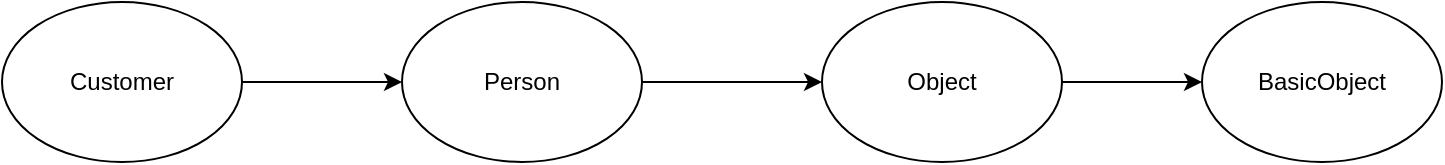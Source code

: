 <mxfile>
    <diagram id="Bgr3UQM6KNeqYuLS9pf-" name="Page-1">
        <mxGraphModel dx="1537" dy="749" grid="1" gridSize="10" guides="1" tooltips="1" connect="1" arrows="1" fold="1" page="1" pageScale="1" pageWidth="850" pageHeight="1100" math="0" shadow="0">
            <root>
                <mxCell id="0"/>
                <mxCell id="1" parent="0"/>
                <mxCell id="4" value="" style="edgeStyle=orthogonalEdgeStyle;rounded=0;orthogonalLoop=1;jettySize=auto;html=1;" edge="1" parent="1" source="2" target="3">
                    <mxGeometry relative="1" as="geometry"/>
                </mxCell>
                <mxCell id="2" value="Customer" style="ellipse;whiteSpace=wrap;html=1;" vertex="1" parent="1">
                    <mxGeometry x="50" y="520" width="120" height="80" as="geometry"/>
                </mxCell>
                <mxCell id="6" value="" style="edgeStyle=orthogonalEdgeStyle;rounded=0;orthogonalLoop=1;jettySize=auto;html=1;" edge="1" parent="1" source="3" target="5">
                    <mxGeometry relative="1" as="geometry"/>
                </mxCell>
                <mxCell id="3" value="Person" style="ellipse;whiteSpace=wrap;html=1;" vertex="1" parent="1">
                    <mxGeometry x="250" y="520" width="120" height="80" as="geometry"/>
                </mxCell>
                <mxCell id="8" value="" style="edgeStyle=orthogonalEdgeStyle;rounded=0;orthogonalLoop=1;jettySize=auto;html=1;" edge="1" parent="1" source="5" target="7">
                    <mxGeometry relative="1" as="geometry"/>
                </mxCell>
                <mxCell id="5" value="Object" style="ellipse;whiteSpace=wrap;html=1;" vertex="1" parent="1">
                    <mxGeometry x="460" y="520" width="120" height="80" as="geometry"/>
                </mxCell>
                <mxCell id="7" value="BasicObject" style="ellipse;whiteSpace=wrap;html=1;" vertex="1" parent="1">
                    <mxGeometry x="650" y="520" width="120" height="80" as="geometry"/>
                </mxCell>
            </root>
        </mxGraphModel>
    </diagram>
</mxfile>